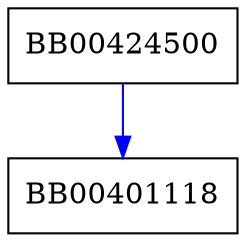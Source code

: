 digraph md_cmp {
  node [shape="box"];
  graph [splines=ortho];
  BB00424500 -> BB00401118 [color="blue"];
}